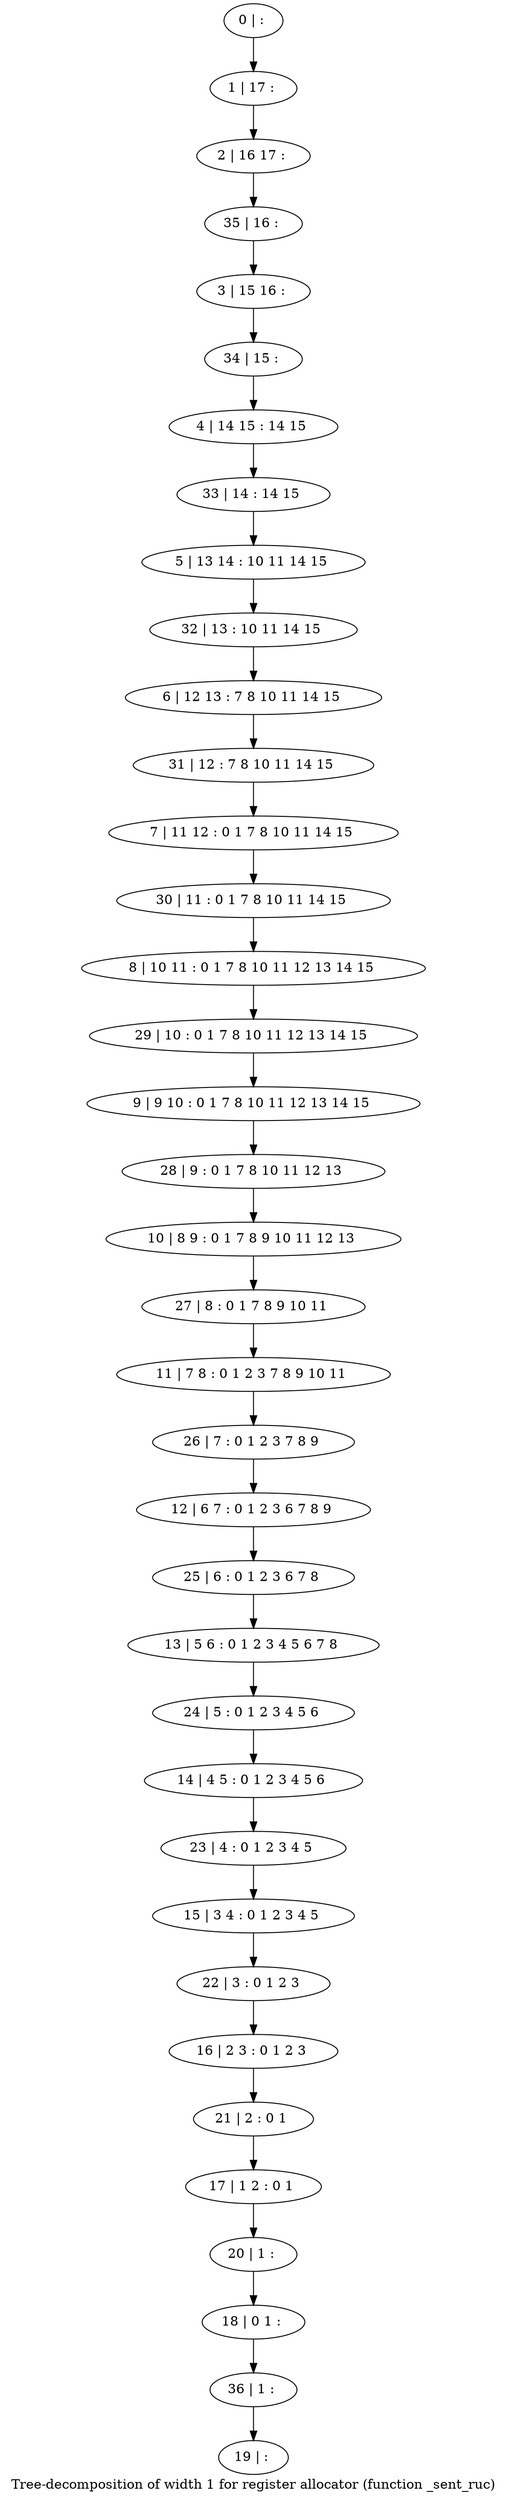digraph G {
graph [label="Tree-decomposition of width 1 for register allocator (function _sent_ruc)"]
0[label="0 | : "];
1[label="1 | 17 : "];
2[label="2 | 16 17 : "];
3[label="3 | 15 16 : "];
4[label="4 | 14 15 : 14 15 "];
5[label="5 | 13 14 : 10 11 14 15 "];
6[label="6 | 12 13 : 7 8 10 11 14 15 "];
7[label="7 | 11 12 : 0 1 7 8 10 11 14 15 "];
8[label="8 | 10 11 : 0 1 7 8 10 11 12 13 14 15 "];
9[label="9 | 9 10 : 0 1 7 8 10 11 12 13 14 15 "];
10[label="10 | 8 9 : 0 1 7 8 9 10 11 12 13 "];
11[label="11 | 7 8 : 0 1 2 3 7 8 9 10 11 "];
12[label="12 | 6 7 : 0 1 2 3 6 7 8 9 "];
13[label="13 | 5 6 : 0 1 2 3 4 5 6 7 8 "];
14[label="14 | 4 5 : 0 1 2 3 4 5 6 "];
15[label="15 | 3 4 : 0 1 2 3 4 5 "];
16[label="16 | 2 3 : 0 1 2 3 "];
17[label="17 | 1 2 : 0 1 "];
18[label="18 | 0 1 : "];
19[label="19 | : "];
20[label="20 | 1 : "];
21[label="21 | 2 : 0 1 "];
22[label="22 | 3 : 0 1 2 3 "];
23[label="23 | 4 : 0 1 2 3 4 5 "];
24[label="24 | 5 : 0 1 2 3 4 5 6 "];
25[label="25 | 6 : 0 1 2 3 6 7 8 "];
26[label="26 | 7 : 0 1 2 3 7 8 9 "];
27[label="27 | 8 : 0 1 7 8 9 10 11 "];
28[label="28 | 9 : 0 1 7 8 10 11 12 13 "];
29[label="29 | 10 : 0 1 7 8 10 11 12 13 14 15 "];
30[label="30 | 11 : 0 1 7 8 10 11 14 15 "];
31[label="31 | 12 : 7 8 10 11 14 15 "];
32[label="32 | 13 : 10 11 14 15 "];
33[label="33 | 14 : 14 15 "];
34[label="34 | 15 : "];
35[label="35 | 16 : "];
36[label="36 | 1 : "];
0->1 ;
1->2 ;
20->18 ;
17->20 ;
21->17 ;
16->21 ;
22->16 ;
15->22 ;
23->15 ;
14->23 ;
24->14 ;
13->24 ;
25->13 ;
12->25 ;
26->12 ;
11->26 ;
27->11 ;
10->27 ;
28->10 ;
9->28 ;
29->9 ;
8->29 ;
30->8 ;
7->30 ;
31->7 ;
6->31 ;
32->6 ;
5->32 ;
33->5 ;
4->33 ;
34->4 ;
3->34 ;
35->3 ;
2->35 ;
36->19 ;
18->36 ;
}
